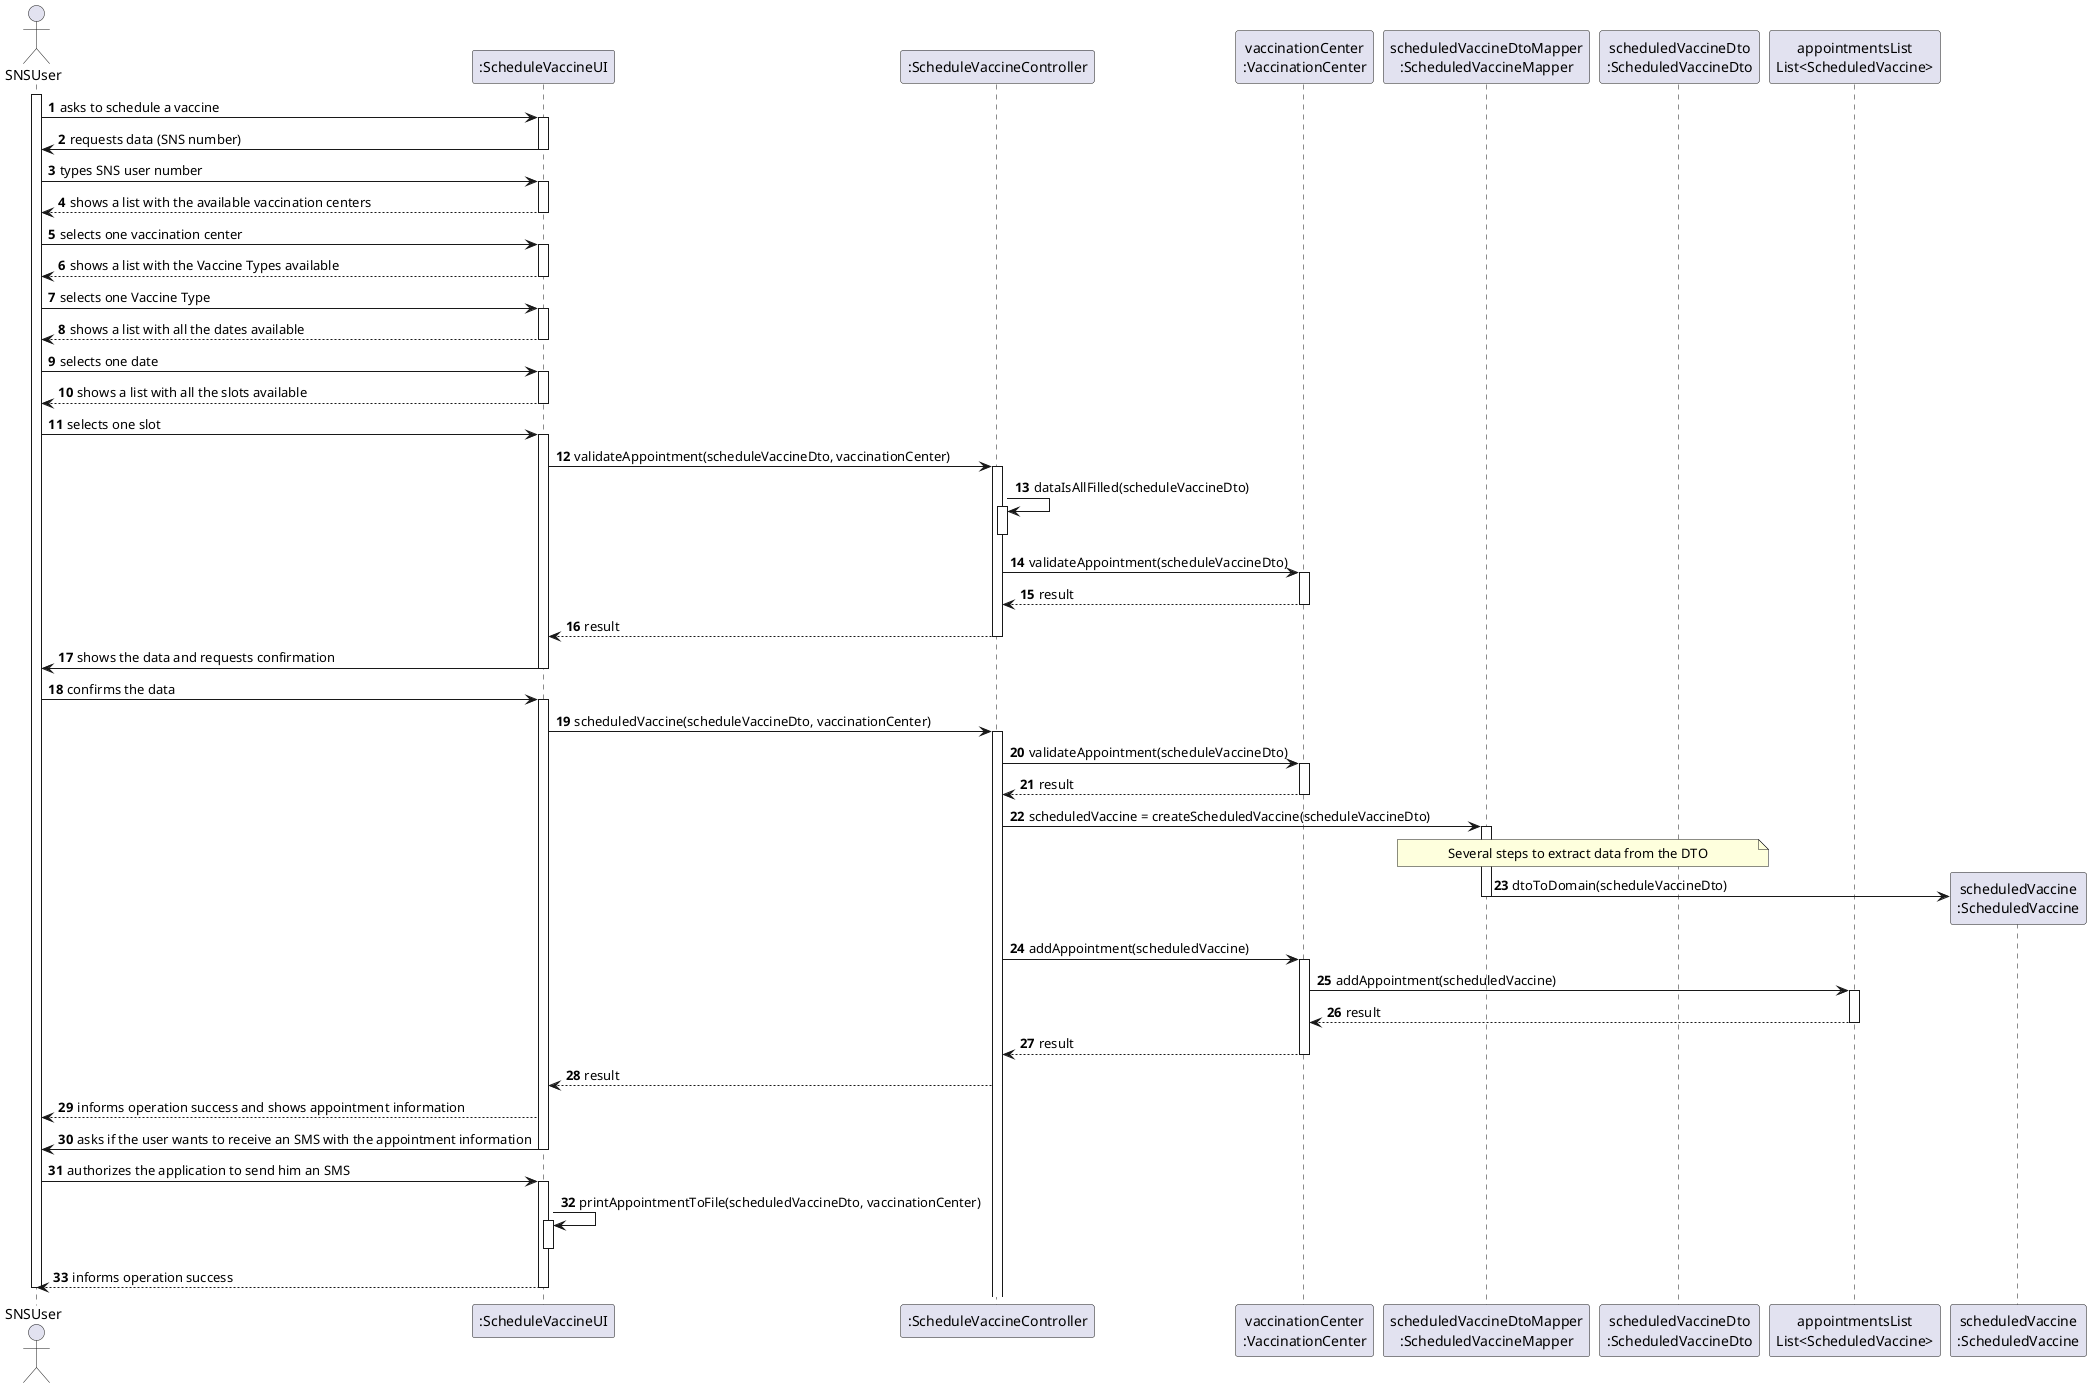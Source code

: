@startuml

autonumber

actor SNSUser as U

participant ":ScheduleVaccineUI" as UI
participant ":ScheduleVaccineController" as CTRL
participant "vaccinationCenter\n:VaccinationCenter" as VC
participant "scheduledVaccineDtoMapper\n:ScheduledVaccineMapper" as M
participant "scheduledVaccineDto\n:ScheduledVaccineDto" as DTO
participant "appointmentsList\nList<ScheduledVaccine>" as L

'participant "Utils" as U

activate U
U -> UI : asks to schedule a vaccine


activate UI
UI-> U : requests data (SNS number)
deactivate UI
U-> UI : types SNS user number


activate UI
UI --> U : shows a list with the available vaccination centers
deactivate UI
U -> UI : selects one vaccination center


activate UI
 UI --> U : shows a list with the Vaccine Types available
deactivate UI
U -> UI : selects one Vaccine Type


activate UI
 UI --> U : shows a list with all the dates available
deactivate UI
U -> UI : selects one date


activate UI
 UI --> U : shows a list with all the slots available
deactivate UI
U -> UI : selects one slot



activate UI
UI -> CTRL : validateAppointment(scheduleVaccineDto, vaccinationCenter)

activate CTRL
CTRL -> CTRL : dataIsAllFilled(scheduleVaccineDto)
activate CTRL
deactivate CTRL
CTRL -> VC : validateAppointment(scheduleVaccineDto)

activate VC
VC ---> CTRL : result
deactivate VC


CTRL ---> UI : result
deactivate CTRL

UI -> U : shows the data and requests confirmation
deactivate UI

U -> UI : confirms the data
activate UI

UI -> CTRL : scheduledVaccine(scheduleVaccineDto, vaccinationCenter)
activate CTRL


CTRL -> VC : validateAppointment(scheduleVaccineDto)

activate VC
VC ---> CTRL : result
deactivate VC
CTRL -> M : scheduledVaccine = createScheduledVaccine(scheduleVaccineDto)
activate M
note over M, DTO
Several steps to extract data from the DTO
end note
M -> "scheduledVaccine\n:ScheduledVaccine" ** : dtoToDomain(scheduleVaccineDto)
deactivate M

CTRL -> VC : addAppointment(scheduledVaccine)
activate VC


VC -> L : addAppointment(scheduledVaccine)
activate L
L --> VC : result

deactivate L

VC --> CTRL : result

deactivate VC



CTRL ---> UI : result
UI --> U : informs operation success and shows appointment information

UI -> U : asks if the user wants to receive an SMS with the appointment information
deactivate UI

U -> UI : authorizes the application to send him an SMS
activate UI
UI -> UI : printAppointmentToFile(scheduledVaccineDto, vaccinationCenter)
activate UI
deactivate UI
UI ---> U : informs operation success
deactivate UI
deactivate U
@enduml